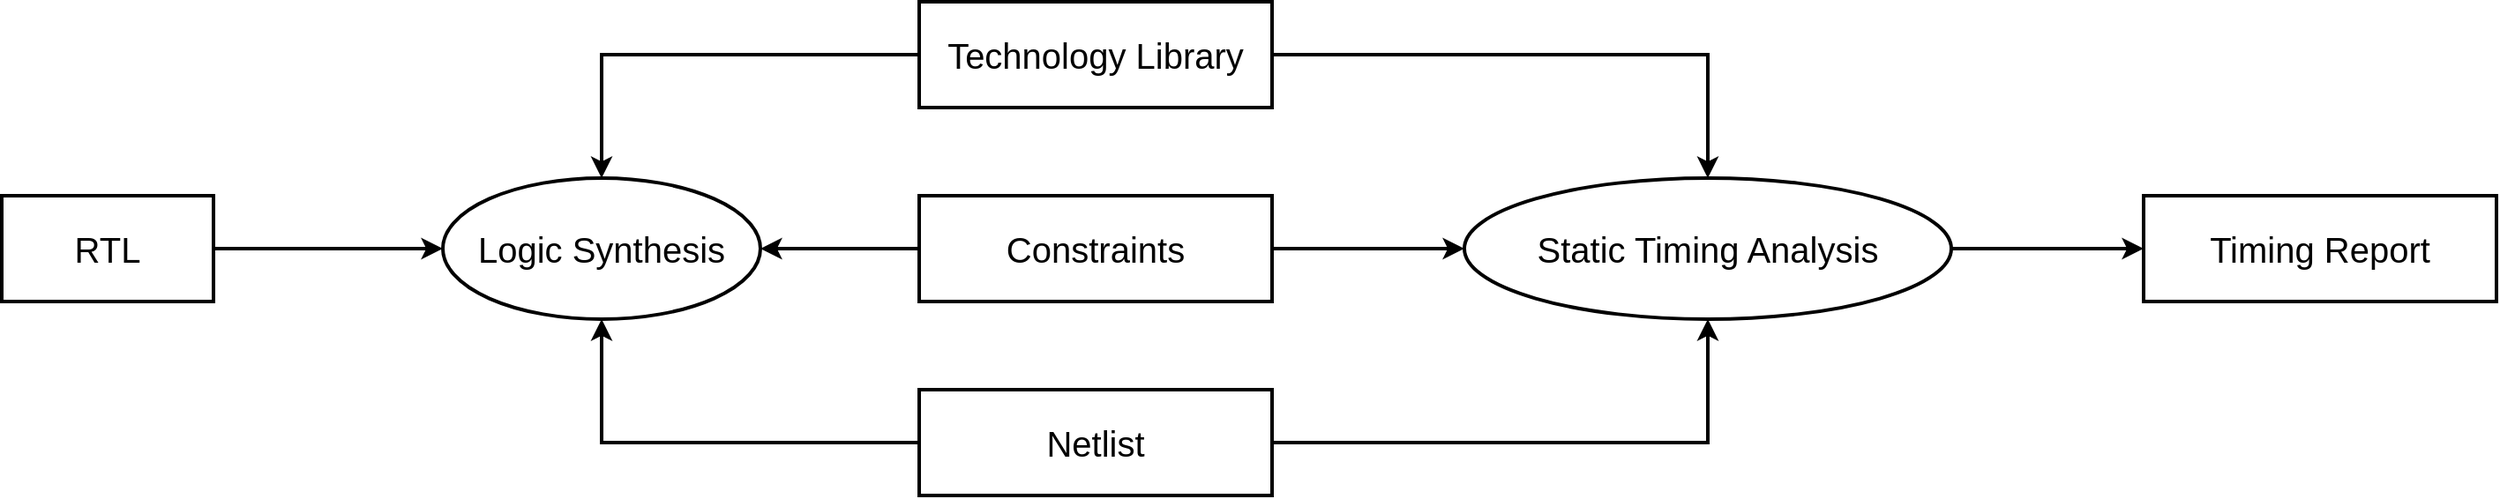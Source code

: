 <mxfile version="26.2.12">
  <diagram name="Page-1" id="WNzBvePf3QDAUcIBkwJz">
    <mxGraphModel dx="1491" dy="889" grid="0" gridSize="10" guides="1" tooltips="1" connect="1" arrows="1" fold="1" page="1" pageScale="1" pageWidth="850" pageHeight="1100" math="0" shadow="0">
      <root>
        <mxCell id="0" />
        <mxCell id="1" parent="0" />
        <mxCell id="-fsIMlW8abiKfvNUh4bt-6" value="" style="edgeStyle=orthogonalEdgeStyle;rounded=0;orthogonalLoop=1;jettySize=auto;html=1;strokeWidth=2;fontSize=20;" edge="1" parent="1" source="-fsIMlW8abiKfvNUh4bt-1" target="-fsIMlW8abiKfvNUh4bt-2">
          <mxGeometry relative="1" as="geometry" />
        </mxCell>
        <mxCell id="-fsIMlW8abiKfvNUh4bt-1" value="RTL" style="rounded=0;whiteSpace=wrap;html=1;strokeWidth=2;fontSize=20;" vertex="1" parent="1">
          <mxGeometry x="40" y="290" width="120" height="60" as="geometry" />
        </mxCell>
        <mxCell id="-fsIMlW8abiKfvNUh4bt-2" value="Logic Synthesis" style="ellipse;whiteSpace=wrap;html=1;strokeWidth=2;fontSize=20;" vertex="1" parent="1">
          <mxGeometry x="290" y="280" width="180" height="80" as="geometry" />
        </mxCell>
        <mxCell id="-fsIMlW8abiKfvNUh4bt-8" style="edgeStyle=orthogonalEdgeStyle;rounded=0;orthogonalLoop=1;jettySize=auto;html=1;entryX=0.5;entryY=0;entryDx=0;entryDy=0;strokeWidth=2;fontSize=20;" edge="1" parent="1" source="-fsIMlW8abiKfvNUh4bt-3" target="-fsIMlW8abiKfvNUh4bt-2">
          <mxGeometry relative="1" as="geometry" />
        </mxCell>
        <mxCell id="-fsIMlW8abiKfvNUh4bt-15" style="edgeStyle=orthogonalEdgeStyle;rounded=0;orthogonalLoop=1;jettySize=auto;html=1;entryX=0.5;entryY=0;entryDx=0;entryDy=0;strokeWidth=2;" edge="1" parent="1" source="-fsIMlW8abiKfvNUh4bt-3" target="-fsIMlW8abiKfvNUh4bt-11">
          <mxGeometry relative="1" as="geometry" />
        </mxCell>
        <mxCell id="-fsIMlW8abiKfvNUh4bt-3" value="Technology Library" style="rounded=0;whiteSpace=wrap;html=1;strokeWidth=2;fontSize=20;" vertex="1" parent="1">
          <mxGeometry x="560" y="180" width="200" height="60" as="geometry" />
        </mxCell>
        <mxCell id="-fsIMlW8abiKfvNUh4bt-7" value="" style="edgeStyle=orthogonalEdgeStyle;rounded=0;orthogonalLoop=1;jettySize=auto;html=1;strokeWidth=2;fontSize=20;" edge="1" parent="1" source="-fsIMlW8abiKfvNUh4bt-4" target="-fsIMlW8abiKfvNUh4bt-2">
          <mxGeometry relative="1" as="geometry" />
        </mxCell>
        <mxCell id="-fsIMlW8abiKfvNUh4bt-14" value="" style="edgeStyle=orthogonalEdgeStyle;rounded=0;orthogonalLoop=1;jettySize=auto;html=1;strokeWidth=2;" edge="1" parent="1" source="-fsIMlW8abiKfvNUh4bt-4" target="-fsIMlW8abiKfvNUh4bt-11">
          <mxGeometry relative="1" as="geometry" />
        </mxCell>
        <mxCell id="-fsIMlW8abiKfvNUh4bt-4" value="Constraints" style="rounded=0;whiteSpace=wrap;html=1;strokeWidth=2;fontSize=20;" vertex="1" parent="1">
          <mxGeometry x="560" y="290" width="200" height="60" as="geometry" />
        </mxCell>
        <mxCell id="-fsIMlW8abiKfvNUh4bt-9" style="edgeStyle=orthogonalEdgeStyle;rounded=0;orthogonalLoop=1;jettySize=auto;html=1;entryX=0.5;entryY=1;entryDx=0;entryDy=0;strokeWidth=2;fontSize=20;" edge="1" parent="1" source="-fsIMlW8abiKfvNUh4bt-5" target="-fsIMlW8abiKfvNUh4bt-2">
          <mxGeometry relative="1" as="geometry" />
        </mxCell>
        <mxCell id="-fsIMlW8abiKfvNUh4bt-16" style="edgeStyle=orthogonalEdgeStyle;rounded=0;orthogonalLoop=1;jettySize=auto;html=1;entryX=0.5;entryY=1;entryDx=0;entryDy=0;strokeWidth=2;" edge="1" parent="1" source="-fsIMlW8abiKfvNUh4bt-5" target="-fsIMlW8abiKfvNUh4bt-11">
          <mxGeometry relative="1" as="geometry" />
        </mxCell>
        <mxCell id="-fsIMlW8abiKfvNUh4bt-5" value="Netlist" style="rounded=0;whiteSpace=wrap;html=1;strokeWidth=2;fontSize=20;" vertex="1" parent="1">
          <mxGeometry x="560" y="400" width="200" height="60" as="geometry" />
        </mxCell>
        <mxCell id="-fsIMlW8abiKfvNUh4bt-13" value="" style="edgeStyle=orthogonalEdgeStyle;rounded=0;orthogonalLoop=1;jettySize=auto;html=1;strokeWidth=2;" edge="1" parent="1" source="-fsIMlW8abiKfvNUh4bt-11" target="-fsIMlW8abiKfvNUh4bt-12">
          <mxGeometry relative="1" as="geometry" />
        </mxCell>
        <mxCell id="-fsIMlW8abiKfvNUh4bt-11" value="Static Timing Analysis" style="ellipse;whiteSpace=wrap;html=1;strokeWidth=2;fontSize=20;" vertex="1" parent="1">
          <mxGeometry x="869" y="280" width="276" height="80" as="geometry" />
        </mxCell>
        <mxCell id="-fsIMlW8abiKfvNUh4bt-12" value="Timing Report" style="rounded=0;whiteSpace=wrap;html=1;strokeWidth=2;fontSize=20;" vertex="1" parent="1">
          <mxGeometry x="1254" y="290" width="200" height="60" as="geometry" />
        </mxCell>
      </root>
    </mxGraphModel>
  </diagram>
</mxfile>
